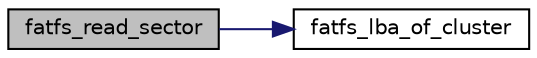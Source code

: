 digraph "fatfs_read_sector"
{
 // LATEX_PDF_SIZE
  edge [fontname="Helvetica",fontsize="10",labelfontname="Helvetica",labelfontsize="10"];
  node [fontname="Helvetica",fontsize="10",shape=record];
  rankdir="LR";
  Node1 [label="fatfs_read_sector",height=0.2,width=0.4,color="black", fillcolor="grey75", style="filled", fontcolor="black",tooltip=" "];
  Node1 -> Node2 [color="midnightblue",fontsize="10",style="solid",fontname="Helvetica"];
  Node2 [label="fatfs_lba_of_cluster",height=0.2,width=0.4,color="black", fillcolor="white", style="filled",URL="$fat__access_8c.html#adda5a5dde3548cd09943efcbe5534c62",tooltip=" "];
}
